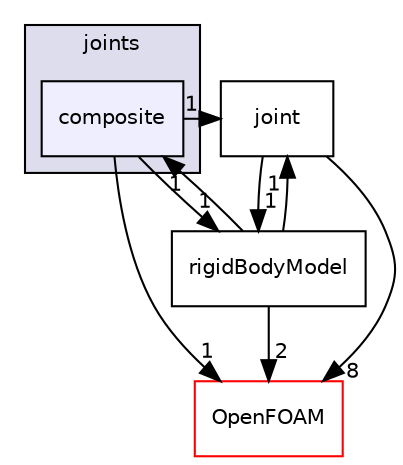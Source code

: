 digraph "src/rigidBodyDynamics/joints/composite" {
  bgcolor=transparent;
  compound=true
  node [ fontsize="10", fontname="Helvetica"];
  edge [ labelfontsize="10", labelfontname="Helvetica"];
  subgraph clusterdir_2cba07cc9d01feacd9e1919ec88f1577 {
    graph [ bgcolor="#ddddee", pencolor="black", label="joints" fontname="Helvetica", fontsize="10", URL="dir_2cba07cc9d01feacd9e1919ec88f1577.html"]
  dir_b6984d3d6fad655de1b8dabfc640e1b9 [shape=box, label="composite", style="filled", fillcolor="#eeeeff", pencolor="black", URL="dir_b6984d3d6fad655de1b8dabfc640e1b9.html"];
  }
  dir_c5473ff19b20e6ec4dfe5c310b3778a8 [shape=box label="OpenFOAM" color="red" URL="dir_c5473ff19b20e6ec4dfe5c310b3778a8.html"];
  dir_6c9a4378c144a7109502bbb402dcf205 [shape=box label="joint" URL="dir_6c9a4378c144a7109502bbb402dcf205.html"];
  dir_01d230fdb888802d871acc5f0e1690e2 [shape=box label="rigidBodyModel" URL="dir_01d230fdb888802d871acc5f0e1690e2.html"];
  dir_b6984d3d6fad655de1b8dabfc640e1b9->dir_c5473ff19b20e6ec4dfe5c310b3778a8 [headlabel="1", labeldistance=1.5 headhref="dir_002638_001898.html"];
  dir_b6984d3d6fad655de1b8dabfc640e1b9->dir_6c9a4378c144a7109502bbb402dcf205 [headlabel="1", labeldistance=1.5 headhref="dir_002638_002640.html"];
  dir_b6984d3d6fad655de1b8dabfc640e1b9->dir_01d230fdb888802d871acc5f0e1690e2 [headlabel="1", labeldistance=1.5 headhref="dir_002638_002669.html"];
  dir_6c9a4378c144a7109502bbb402dcf205->dir_c5473ff19b20e6ec4dfe5c310b3778a8 [headlabel="8", labeldistance=1.5 headhref="dir_002640_001898.html"];
  dir_6c9a4378c144a7109502bbb402dcf205->dir_01d230fdb888802d871acc5f0e1690e2 [headlabel="1", labeldistance=1.5 headhref="dir_002640_002669.html"];
  dir_01d230fdb888802d871acc5f0e1690e2->dir_b6984d3d6fad655de1b8dabfc640e1b9 [headlabel="1", labeldistance=1.5 headhref="dir_002669_002638.html"];
  dir_01d230fdb888802d871acc5f0e1690e2->dir_c5473ff19b20e6ec4dfe5c310b3778a8 [headlabel="2", labeldistance=1.5 headhref="dir_002669_001898.html"];
  dir_01d230fdb888802d871acc5f0e1690e2->dir_6c9a4378c144a7109502bbb402dcf205 [headlabel="1", labeldistance=1.5 headhref="dir_002669_002640.html"];
}
